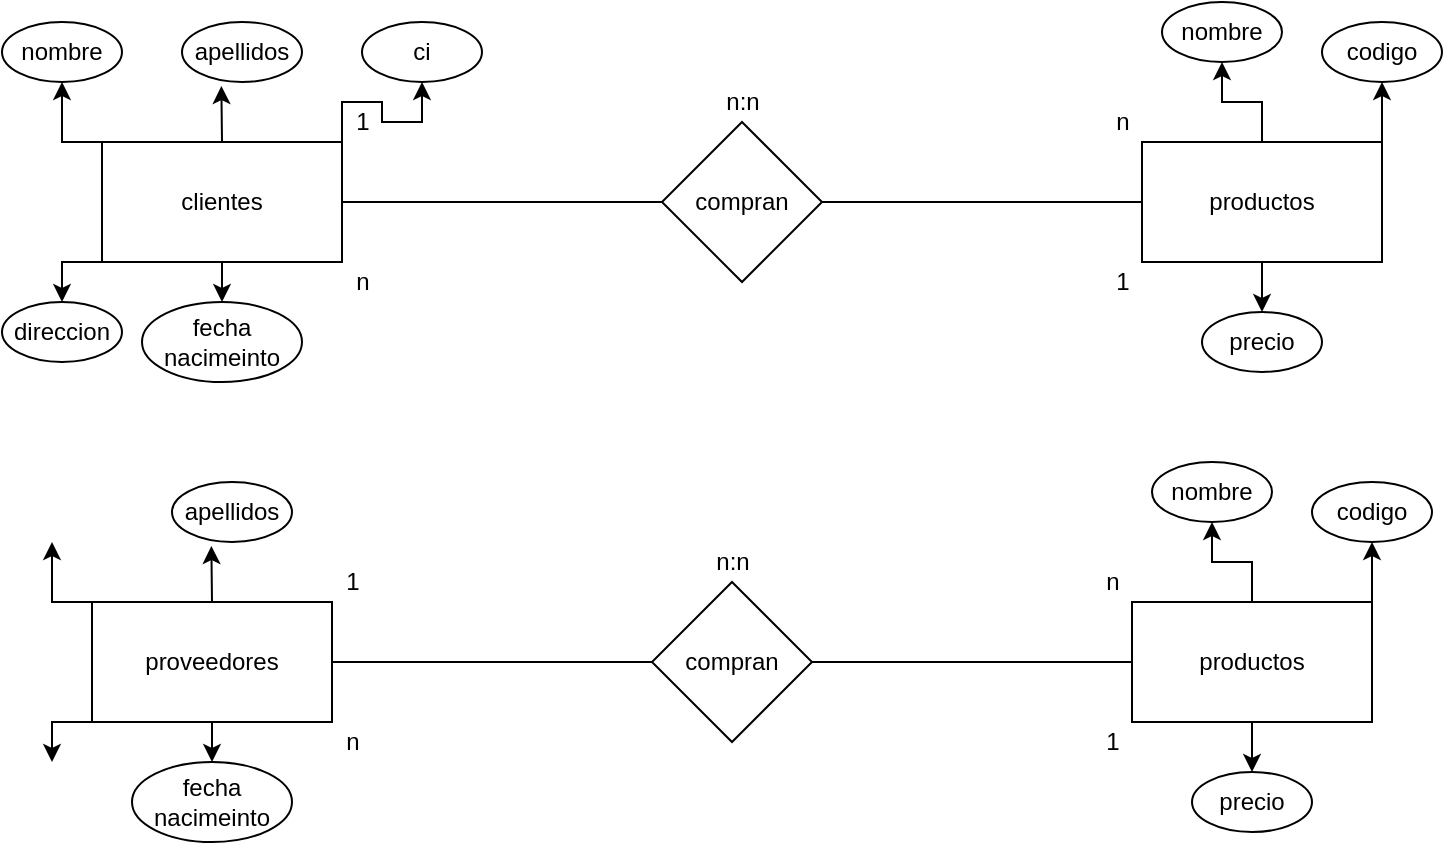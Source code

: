 <mxfile version="16.5.3" type="github">
  <diagram id="v9L-3eFqOb6WBXbbULfU" name="Page-1">
    <mxGraphModel dx="947" dy="793" grid="1" gridSize="10" guides="1" tooltips="1" connect="1" arrows="1" fold="1" page="1" pageScale="1" pageWidth="827" pageHeight="1169" math="0" shadow="0">
      <root>
        <mxCell id="0" />
        <mxCell id="1" parent="0" />
        <mxCell id="07mGFDLiJ6GKSLS7nXAo-1" value="compran" style="rhombus;whiteSpace=wrap;html=1;" vertex="1" parent="1">
          <mxGeometry x="340" y="150" width="80" height="80" as="geometry" />
        </mxCell>
        <mxCell id="07mGFDLiJ6GKSLS7nXAo-19" style="edgeStyle=orthogonalEdgeStyle;rounded=0;orthogonalLoop=1;jettySize=auto;html=1;exitX=0;exitY=0;exitDx=0;exitDy=0;entryX=0.5;entryY=1;entryDx=0;entryDy=0;" edge="1" parent="1" source="07mGFDLiJ6GKSLS7nXAo-2" target="07mGFDLiJ6GKSLS7nXAo-17">
          <mxGeometry relative="1" as="geometry" />
        </mxCell>
        <mxCell id="07mGFDLiJ6GKSLS7nXAo-20" style="edgeStyle=orthogonalEdgeStyle;rounded=0;orthogonalLoop=1;jettySize=auto;html=1;exitX=0.5;exitY=0;exitDx=0;exitDy=0;entryX=0.328;entryY=1.067;entryDx=0;entryDy=0;entryPerimeter=0;" edge="1" parent="1" source="07mGFDLiJ6GKSLS7nXAo-2" target="07mGFDLiJ6GKSLS7nXAo-16">
          <mxGeometry relative="1" as="geometry" />
        </mxCell>
        <mxCell id="07mGFDLiJ6GKSLS7nXAo-21" style="edgeStyle=orthogonalEdgeStyle;rounded=0;orthogonalLoop=1;jettySize=auto;html=1;exitX=1;exitY=0;exitDx=0;exitDy=0;entryX=0.5;entryY=1;entryDx=0;entryDy=0;" edge="1" parent="1" source="07mGFDLiJ6GKSLS7nXAo-2" target="07mGFDLiJ6GKSLS7nXAo-15">
          <mxGeometry relative="1" as="geometry" />
        </mxCell>
        <mxCell id="07mGFDLiJ6GKSLS7nXAo-22" style="edgeStyle=orthogonalEdgeStyle;rounded=0;orthogonalLoop=1;jettySize=auto;html=1;exitX=0.5;exitY=1;exitDx=0;exitDy=0;entryX=0.5;entryY=0;entryDx=0;entryDy=0;" edge="1" parent="1" source="07mGFDLiJ6GKSLS7nXAo-2" target="07mGFDLiJ6GKSLS7nXAo-14">
          <mxGeometry relative="1" as="geometry" />
        </mxCell>
        <mxCell id="07mGFDLiJ6GKSLS7nXAo-23" style="edgeStyle=orthogonalEdgeStyle;rounded=0;orthogonalLoop=1;jettySize=auto;html=1;exitX=0;exitY=1;exitDx=0;exitDy=0;entryX=0.5;entryY=0;entryDx=0;entryDy=0;" edge="1" parent="1" source="07mGFDLiJ6GKSLS7nXAo-2" target="07mGFDLiJ6GKSLS7nXAo-13">
          <mxGeometry relative="1" as="geometry" />
        </mxCell>
        <mxCell id="07mGFDLiJ6GKSLS7nXAo-2" value="clientes" style="rounded=0;whiteSpace=wrap;html=1;" vertex="1" parent="1">
          <mxGeometry x="60" y="160" width="120" height="60" as="geometry" />
        </mxCell>
        <mxCell id="07mGFDLiJ6GKSLS7nXAo-25" style="edgeStyle=orthogonalEdgeStyle;rounded=0;orthogonalLoop=1;jettySize=auto;html=1;exitX=1;exitY=0;exitDx=0;exitDy=0;entryX=0.5;entryY=1;entryDx=0;entryDy=0;" edge="1" parent="1" source="07mGFDLiJ6GKSLS7nXAo-3" target="07mGFDLiJ6GKSLS7nXAo-11">
          <mxGeometry relative="1" as="geometry" />
        </mxCell>
        <mxCell id="07mGFDLiJ6GKSLS7nXAo-27" style="edgeStyle=orthogonalEdgeStyle;rounded=0;orthogonalLoop=1;jettySize=auto;html=1;exitX=0.5;exitY=0;exitDx=0;exitDy=0;entryX=0.5;entryY=1;entryDx=0;entryDy=0;" edge="1" parent="1" source="07mGFDLiJ6GKSLS7nXAo-3" target="07mGFDLiJ6GKSLS7nXAo-12">
          <mxGeometry relative="1" as="geometry" />
        </mxCell>
        <mxCell id="07mGFDLiJ6GKSLS7nXAo-28" style="edgeStyle=orthogonalEdgeStyle;rounded=0;orthogonalLoop=1;jettySize=auto;html=1;exitX=0.5;exitY=1;exitDx=0;exitDy=0;entryX=0.5;entryY=0;entryDx=0;entryDy=0;" edge="1" parent="1" source="07mGFDLiJ6GKSLS7nXAo-3" target="07mGFDLiJ6GKSLS7nXAo-24">
          <mxGeometry relative="1" as="geometry" />
        </mxCell>
        <mxCell id="07mGFDLiJ6GKSLS7nXAo-3" value="productos" style="rounded=0;whiteSpace=wrap;html=1;" vertex="1" parent="1">
          <mxGeometry x="580" y="160" width="120" height="60" as="geometry" />
        </mxCell>
        <mxCell id="07mGFDLiJ6GKSLS7nXAo-4" value="" style="endArrow=none;html=1;rounded=0;exitX=1;exitY=0.5;exitDx=0;exitDy=0;entryX=0;entryY=0.5;entryDx=0;entryDy=0;" edge="1" parent="1" source="07mGFDLiJ6GKSLS7nXAo-2" target="07mGFDLiJ6GKSLS7nXAo-1">
          <mxGeometry width="50" height="50" relative="1" as="geometry">
            <mxPoint x="380" y="220" as="sourcePoint" />
            <mxPoint x="430" y="170" as="targetPoint" />
          </mxGeometry>
        </mxCell>
        <mxCell id="07mGFDLiJ6GKSLS7nXAo-5" value="" style="endArrow=none;html=1;rounded=0;entryX=0;entryY=0.5;entryDx=0;entryDy=0;exitX=1;exitY=0.5;exitDx=0;exitDy=0;" edge="1" parent="1" source="07mGFDLiJ6GKSLS7nXAo-1" target="07mGFDLiJ6GKSLS7nXAo-3">
          <mxGeometry width="50" height="50" relative="1" as="geometry">
            <mxPoint x="380" y="220" as="sourcePoint" />
            <mxPoint x="430" y="170" as="targetPoint" />
          </mxGeometry>
        </mxCell>
        <mxCell id="07mGFDLiJ6GKSLS7nXAo-6" value="1" style="text;html=1;align=center;verticalAlign=middle;resizable=0;points=[];autosize=1;strokeColor=none;fillColor=none;" vertex="1" parent="1">
          <mxGeometry x="180" y="140" width="20" height="20" as="geometry" />
        </mxCell>
        <mxCell id="07mGFDLiJ6GKSLS7nXAo-7" value="n" style="text;html=1;align=center;verticalAlign=middle;resizable=0;points=[];autosize=1;strokeColor=none;fillColor=none;" vertex="1" parent="1">
          <mxGeometry x="560" y="140" width="20" height="20" as="geometry" />
        </mxCell>
        <mxCell id="07mGFDLiJ6GKSLS7nXAo-8" value="1" style="text;html=1;align=center;verticalAlign=middle;resizable=0;points=[];autosize=1;strokeColor=none;fillColor=none;" vertex="1" parent="1">
          <mxGeometry x="560" y="220" width="20" height="20" as="geometry" />
        </mxCell>
        <mxCell id="07mGFDLiJ6GKSLS7nXAo-9" value="n" style="text;html=1;align=center;verticalAlign=middle;resizable=0;points=[];autosize=1;strokeColor=none;fillColor=none;" vertex="1" parent="1">
          <mxGeometry x="180" y="220" width="20" height="20" as="geometry" />
        </mxCell>
        <mxCell id="07mGFDLiJ6GKSLS7nXAo-10" value="n:n" style="text;html=1;align=center;verticalAlign=middle;resizable=0;points=[];autosize=1;strokeColor=none;fillColor=none;" vertex="1" parent="1">
          <mxGeometry x="365" y="130" width="30" height="20" as="geometry" />
        </mxCell>
        <mxCell id="07mGFDLiJ6GKSLS7nXAo-11" value="codigo" style="ellipse;whiteSpace=wrap;html=1;" vertex="1" parent="1">
          <mxGeometry x="670" y="100" width="60" height="30" as="geometry" />
        </mxCell>
        <mxCell id="07mGFDLiJ6GKSLS7nXAo-12" value="nombre" style="ellipse;whiteSpace=wrap;html=1;" vertex="1" parent="1">
          <mxGeometry x="590" y="90" width="60" height="30" as="geometry" />
        </mxCell>
        <mxCell id="07mGFDLiJ6GKSLS7nXAo-13" value="direccion" style="ellipse;whiteSpace=wrap;html=1;" vertex="1" parent="1">
          <mxGeometry x="10" y="240" width="60" height="30" as="geometry" />
        </mxCell>
        <mxCell id="07mGFDLiJ6GKSLS7nXAo-14" value="fecha nacimeinto" style="ellipse;whiteSpace=wrap;html=1;" vertex="1" parent="1">
          <mxGeometry x="80" y="240" width="80" height="40" as="geometry" />
        </mxCell>
        <mxCell id="07mGFDLiJ6GKSLS7nXAo-15" value="ci" style="ellipse;whiteSpace=wrap;html=1;" vertex="1" parent="1">
          <mxGeometry x="190" y="100" width="60" height="30" as="geometry" />
        </mxCell>
        <mxCell id="07mGFDLiJ6GKSLS7nXAo-16" value="apellidos" style="ellipse;whiteSpace=wrap;html=1;" vertex="1" parent="1">
          <mxGeometry x="100" y="100" width="60" height="30" as="geometry" />
        </mxCell>
        <mxCell id="07mGFDLiJ6GKSLS7nXAo-17" value="nombre" style="ellipse;whiteSpace=wrap;html=1;" vertex="1" parent="1">
          <mxGeometry x="10" y="100" width="60" height="30" as="geometry" />
        </mxCell>
        <mxCell id="07mGFDLiJ6GKSLS7nXAo-24" value="precio" style="ellipse;whiteSpace=wrap;html=1;" vertex="1" parent="1">
          <mxGeometry x="610" y="245" width="60" height="30" as="geometry" />
        </mxCell>
        <mxCell id="07mGFDLiJ6GKSLS7nXAo-39" value="compran" style="rhombus;whiteSpace=wrap;html=1;" vertex="1" parent="1">
          <mxGeometry x="335" y="380" width="80" height="80" as="geometry" />
        </mxCell>
        <mxCell id="07mGFDLiJ6GKSLS7nXAo-40" style="edgeStyle=orthogonalEdgeStyle;rounded=0;orthogonalLoop=1;jettySize=auto;html=1;exitX=0;exitY=0;exitDx=0;exitDy=0;entryX=0.5;entryY=1;entryDx=0;entryDy=0;" edge="1" parent="1" source="07mGFDLiJ6GKSLS7nXAo-45">
          <mxGeometry relative="1" as="geometry">
            <mxPoint x="35.0" y="360" as="targetPoint" />
          </mxGeometry>
        </mxCell>
        <mxCell id="07mGFDLiJ6GKSLS7nXAo-41" style="edgeStyle=orthogonalEdgeStyle;rounded=0;orthogonalLoop=1;jettySize=auto;html=1;exitX=0.5;exitY=0;exitDx=0;exitDy=0;entryX=0.328;entryY=1.067;entryDx=0;entryDy=0;entryPerimeter=0;" edge="1" parent="1" source="07mGFDLiJ6GKSLS7nXAo-45" target="07mGFDLiJ6GKSLS7nXAo-61">
          <mxGeometry relative="1" as="geometry" />
        </mxCell>
        <mxCell id="07mGFDLiJ6GKSLS7nXAo-43" style="edgeStyle=orthogonalEdgeStyle;rounded=0;orthogonalLoop=1;jettySize=auto;html=1;exitX=0.5;exitY=1;exitDx=0;exitDy=0;entryX=0.5;entryY=0;entryDx=0;entryDy=0;" edge="1" parent="1" source="07mGFDLiJ6GKSLS7nXAo-45" target="07mGFDLiJ6GKSLS7nXAo-59">
          <mxGeometry relative="1" as="geometry" />
        </mxCell>
        <mxCell id="07mGFDLiJ6GKSLS7nXAo-44" style="edgeStyle=orthogonalEdgeStyle;rounded=0;orthogonalLoop=1;jettySize=auto;html=1;exitX=0;exitY=1;exitDx=0;exitDy=0;entryX=0.5;entryY=0;entryDx=0;entryDy=0;" edge="1" parent="1" source="07mGFDLiJ6GKSLS7nXAo-45">
          <mxGeometry relative="1" as="geometry">
            <mxPoint x="35.0" y="470" as="targetPoint" />
          </mxGeometry>
        </mxCell>
        <mxCell id="07mGFDLiJ6GKSLS7nXAo-45" value="proveedores" style="rounded=0;whiteSpace=wrap;html=1;" vertex="1" parent="1">
          <mxGeometry x="55" y="390" width="120" height="60" as="geometry" />
        </mxCell>
        <mxCell id="07mGFDLiJ6GKSLS7nXAo-46" style="edgeStyle=orthogonalEdgeStyle;rounded=0;orthogonalLoop=1;jettySize=auto;html=1;exitX=1;exitY=0;exitDx=0;exitDy=0;entryX=0.5;entryY=1;entryDx=0;entryDy=0;" edge="1" parent="1" source="07mGFDLiJ6GKSLS7nXAo-49" target="07mGFDLiJ6GKSLS7nXAo-57">
          <mxGeometry relative="1" as="geometry" />
        </mxCell>
        <mxCell id="07mGFDLiJ6GKSLS7nXAo-47" style="edgeStyle=orthogonalEdgeStyle;rounded=0;orthogonalLoop=1;jettySize=auto;html=1;exitX=0.5;exitY=0;exitDx=0;exitDy=0;entryX=0.5;entryY=1;entryDx=0;entryDy=0;" edge="1" parent="1" source="07mGFDLiJ6GKSLS7nXAo-49" target="07mGFDLiJ6GKSLS7nXAo-58">
          <mxGeometry relative="1" as="geometry" />
        </mxCell>
        <mxCell id="07mGFDLiJ6GKSLS7nXAo-48" style="edgeStyle=orthogonalEdgeStyle;rounded=0;orthogonalLoop=1;jettySize=auto;html=1;exitX=0.5;exitY=1;exitDx=0;exitDy=0;entryX=0.5;entryY=0;entryDx=0;entryDy=0;" edge="1" parent="1" source="07mGFDLiJ6GKSLS7nXAo-49" target="07mGFDLiJ6GKSLS7nXAo-62">
          <mxGeometry relative="1" as="geometry" />
        </mxCell>
        <mxCell id="07mGFDLiJ6GKSLS7nXAo-49" value="productos" style="rounded=0;whiteSpace=wrap;html=1;" vertex="1" parent="1">
          <mxGeometry x="575" y="390" width="120" height="60" as="geometry" />
        </mxCell>
        <mxCell id="07mGFDLiJ6GKSLS7nXAo-50" value="" style="endArrow=none;html=1;rounded=0;exitX=1;exitY=0.5;exitDx=0;exitDy=0;entryX=0;entryY=0.5;entryDx=0;entryDy=0;" edge="1" parent="1" source="07mGFDLiJ6GKSLS7nXAo-45" target="07mGFDLiJ6GKSLS7nXAo-39">
          <mxGeometry width="50" height="50" relative="1" as="geometry">
            <mxPoint x="375" y="450" as="sourcePoint" />
            <mxPoint x="425" y="400" as="targetPoint" />
          </mxGeometry>
        </mxCell>
        <mxCell id="07mGFDLiJ6GKSLS7nXAo-51" value="" style="endArrow=none;html=1;rounded=0;entryX=0;entryY=0.5;entryDx=0;entryDy=0;exitX=1;exitY=0.5;exitDx=0;exitDy=0;" edge="1" parent="1" source="07mGFDLiJ6GKSLS7nXAo-39" target="07mGFDLiJ6GKSLS7nXAo-49">
          <mxGeometry width="50" height="50" relative="1" as="geometry">
            <mxPoint x="375" y="450" as="sourcePoint" />
            <mxPoint x="425" y="400" as="targetPoint" />
          </mxGeometry>
        </mxCell>
        <mxCell id="07mGFDLiJ6GKSLS7nXAo-52" value="1" style="text;html=1;align=center;verticalAlign=middle;resizable=0;points=[];autosize=1;strokeColor=none;fillColor=none;" vertex="1" parent="1">
          <mxGeometry x="175" y="370" width="20" height="20" as="geometry" />
        </mxCell>
        <mxCell id="07mGFDLiJ6GKSLS7nXAo-53" value="n" style="text;html=1;align=center;verticalAlign=middle;resizable=0;points=[];autosize=1;strokeColor=none;fillColor=none;" vertex="1" parent="1">
          <mxGeometry x="555" y="370" width="20" height="20" as="geometry" />
        </mxCell>
        <mxCell id="07mGFDLiJ6GKSLS7nXAo-54" value="1" style="text;html=1;align=center;verticalAlign=middle;resizable=0;points=[];autosize=1;strokeColor=none;fillColor=none;" vertex="1" parent="1">
          <mxGeometry x="555" y="450" width="20" height="20" as="geometry" />
        </mxCell>
        <mxCell id="07mGFDLiJ6GKSLS7nXAo-55" value="n" style="text;html=1;align=center;verticalAlign=middle;resizable=0;points=[];autosize=1;strokeColor=none;fillColor=none;" vertex="1" parent="1">
          <mxGeometry x="175" y="450" width="20" height="20" as="geometry" />
        </mxCell>
        <mxCell id="07mGFDLiJ6GKSLS7nXAo-56" value="n:n" style="text;html=1;align=center;verticalAlign=middle;resizable=0;points=[];autosize=1;strokeColor=none;fillColor=none;" vertex="1" parent="1">
          <mxGeometry x="360" y="360" width="30" height="20" as="geometry" />
        </mxCell>
        <mxCell id="07mGFDLiJ6GKSLS7nXAo-57" value="codigo" style="ellipse;whiteSpace=wrap;html=1;" vertex="1" parent="1">
          <mxGeometry x="665" y="330" width="60" height="30" as="geometry" />
        </mxCell>
        <mxCell id="07mGFDLiJ6GKSLS7nXAo-58" value="nombre" style="ellipse;whiteSpace=wrap;html=1;" vertex="1" parent="1">
          <mxGeometry x="585" y="320" width="60" height="30" as="geometry" />
        </mxCell>
        <mxCell id="07mGFDLiJ6GKSLS7nXAo-59" value="fecha nacimeinto" style="ellipse;whiteSpace=wrap;html=1;" vertex="1" parent="1">
          <mxGeometry x="75" y="470" width="80" height="40" as="geometry" />
        </mxCell>
        <mxCell id="07mGFDLiJ6GKSLS7nXAo-61" value="apellidos" style="ellipse;whiteSpace=wrap;html=1;" vertex="1" parent="1">
          <mxGeometry x="95" y="330" width="60" height="30" as="geometry" />
        </mxCell>
        <mxCell id="07mGFDLiJ6GKSLS7nXAo-62" value="precio" style="ellipse;whiteSpace=wrap;html=1;" vertex="1" parent="1">
          <mxGeometry x="605" y="475" width="60" height="30" as="geometry" />
        </mxCell>
      </root>
    </mxGraphModel>
  </diagram>
</mxfile>

